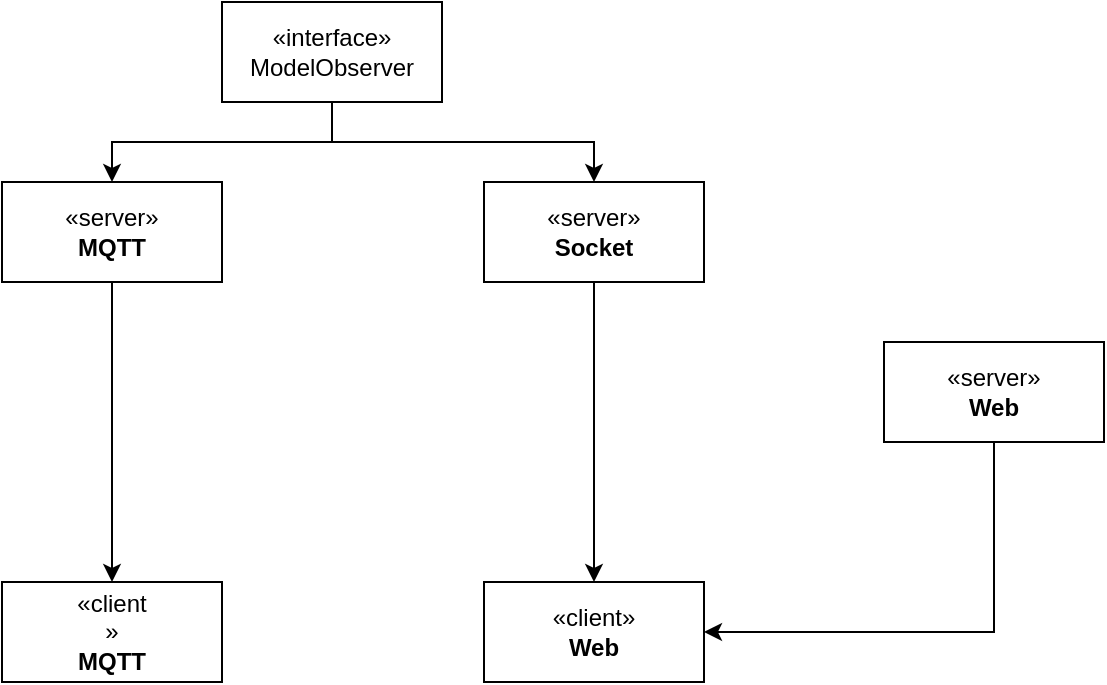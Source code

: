 <mxfile version="22.0.4" type="github">
  <diagram name="Pagina-1" id="pLeTV3SMVm0aGeCwJbRF">
    <mxGraphModel dx="954" dy="647" grid="1" gridSize="10" guides="1" tooltips="1" connect="1" arrows="1" fold="1" page="1" pageScale="1" pageWidth="827" pageHeight="1169" math="0" shadow="0">
      <root>
        <mxCell id="0" />
        <mxCell id="1" parent="0" />
        <mxCell id="EDHjUQZg-11vU3VLEDfD-15" style="edgeStyle=orthogonalEdgeStyle;rounded=0;orthogonalLoop=1;jettySize=auto;html=1;exitX=0.5;exitY=1;exitDx=0;exitDy=0;entryX=0.5;entryY=0;entryDx=0;entryDy=0;" edge="1" parent="1" source="EDHjUQZg-11vU3VLEDfD-5" target="EDHjUQZg-11vU3VLEDfD-7">
          <mxGeometry relative="1" as="geometry" />
        </mxCell>
        <mxCell id="EDHjUQZg-11vU3VLEDfD-16" style="edgeStyle=orthogonalEdgeStyle;rounded=0;orthogonalLoop=1;jettySize=auto;html=1;exitX=0.5;exitY=1;exitDx=0;exitDy=0;entryX=0.5;entryY=0;entryDx=0;entryDy=0;" edge="1" parent="1" source="EDHjUQZg-11vU3VLEDfD-5" target="EDHjUQZg-11vU3VLEDfD-8">
          <mxGeometry relative="1" as="geometry" />
        </mxCell>
        <mxCell id="EDHjUQZg-11vU3VLEDfD-5" value="«interface»&lt;br&gt;ModelObserver" style="html=1;whiteSpace=wrap;" vertex="1" parent="1">
          <mxGeometry x="359" y="70" width="110" height="50" as="geometry" />
        </mxCell>
        <mxCell id="EDHjUQZg-11vU3VLEDfD-14" style="edgeStyle=orthogonalEdgeStyle;rounded=0;orthogonalLoop=1;jettySize=auto;html=1;exitX=0.5;exitY=1;exitDx=0;exitDy=0;entryX=0.5;entryY=0;entryDx=0;entryDy=0;" edge="1" parent="1" source="EDHjUQZg-11vU3VLEDfD-7" target="EDHjUQZg-11vU3VLEDfD-11">
          <mxGeometry relative="1" as="geometry" />
        </mxCell>
        <mxCell id="EDHjUQZg-11vU3VLEDfD-7" value="«server»&lt;br&gt;&lt;b&gt;MQTT&lt;/b&gt;" style="html=1;whiteSpace=wrap;" vertex="1" parent="1">
          <mxGeometry x="249" y="160" width="110" height="50" as="geometry" />
        </mxCell>
        <mxCell id="EDHjUQZg-11vU3VLEDfD-12" style="edgeStyle=orthogonalEdgeStyle;rounded=0;orthogonalLoop=1;jettySize=auto;html=1;exitX=0.5;exitY=1;exitDx=0;exitDy=0;entryX=0.5;entryY=0;entryDx=0;entryDy=0;" edge="1" parent="1" source="EDHjUQZg-11vU3VLEDfD-8" target="EDHjUQZg-11vU3VLEDfD-10">
          <mxGeometry relative="1" as="geometry" />
        </mxCell>
        <mxCell id="EDHjUQZg-11vU3VLEDfD-8" value="«server»&lt;br&gt;&lt;b&gt;Socket&lt;/b&gt;" style="html=1;whiteSpace=wrap;" vertex="1" parent="1">
          <mxGeometry x="490" y="160" width="110" height="50" as="geometry" />
        </mxCell>
        <mxCell id="EDHjUQZg-11vU3VLEDfD-13" style="edgeStyle=orthogonalEdgeStyle;rounded=0;orthogonalLoop=1;jettySize=auto;html=1;exitX=0.5;exitY=1;exitDx=0;exitDy=0;entryX=1;entryY=0.5;entryDx=0;entryDy=0;" edge="1" parent="1" source="EDHjUQZg-11vU3VLEDfD-9" target="EDHjUQZg-11vU3VLEDfD-10">
          <mxGeometry relative="1" as="geometry" />
        </mxCell>
        <mxCell id="EDHjUQZg-11vU3VLEDfD-9" value="«server»&lt;br&gt;&lt;b&gt;Web&lt;/b&gt;" style="html=1;whiteSpace=wrap;" vertex="1" parent="1">
          <mxGeometry x="690" y="240" width="110" height="50" as="geometry" />
        </mxCell>
        <mxCell id="EDHjUQZg-11vU3VLEDfD-10" value="«client»&lt;br&gt;&lt;b&gt;Web&lt;/b&gt;" style="html=1;whiteSpace=wrap;" vertex="1" parent="1">
          <mxGeometry x="490" y="360" width="110" height="50" as="geometry" />
        </mxCell>
        <mxCell id="EDHjUQZg-11vU3VLEDfD-11" value="«client&lt;br&gt;»&lt;br&gt;&lt;b&gt;MQTT&lt;/b&gt;" style="html=1;whiteSpace=wrap;" vertex="1" parent="1">
          <mxGeometry x="249" y="360" width="110" height="50" as="geometry" />
        </mxCell>
      </root>
    </mxGraphModel>
  </diagram>
</mxfile>
